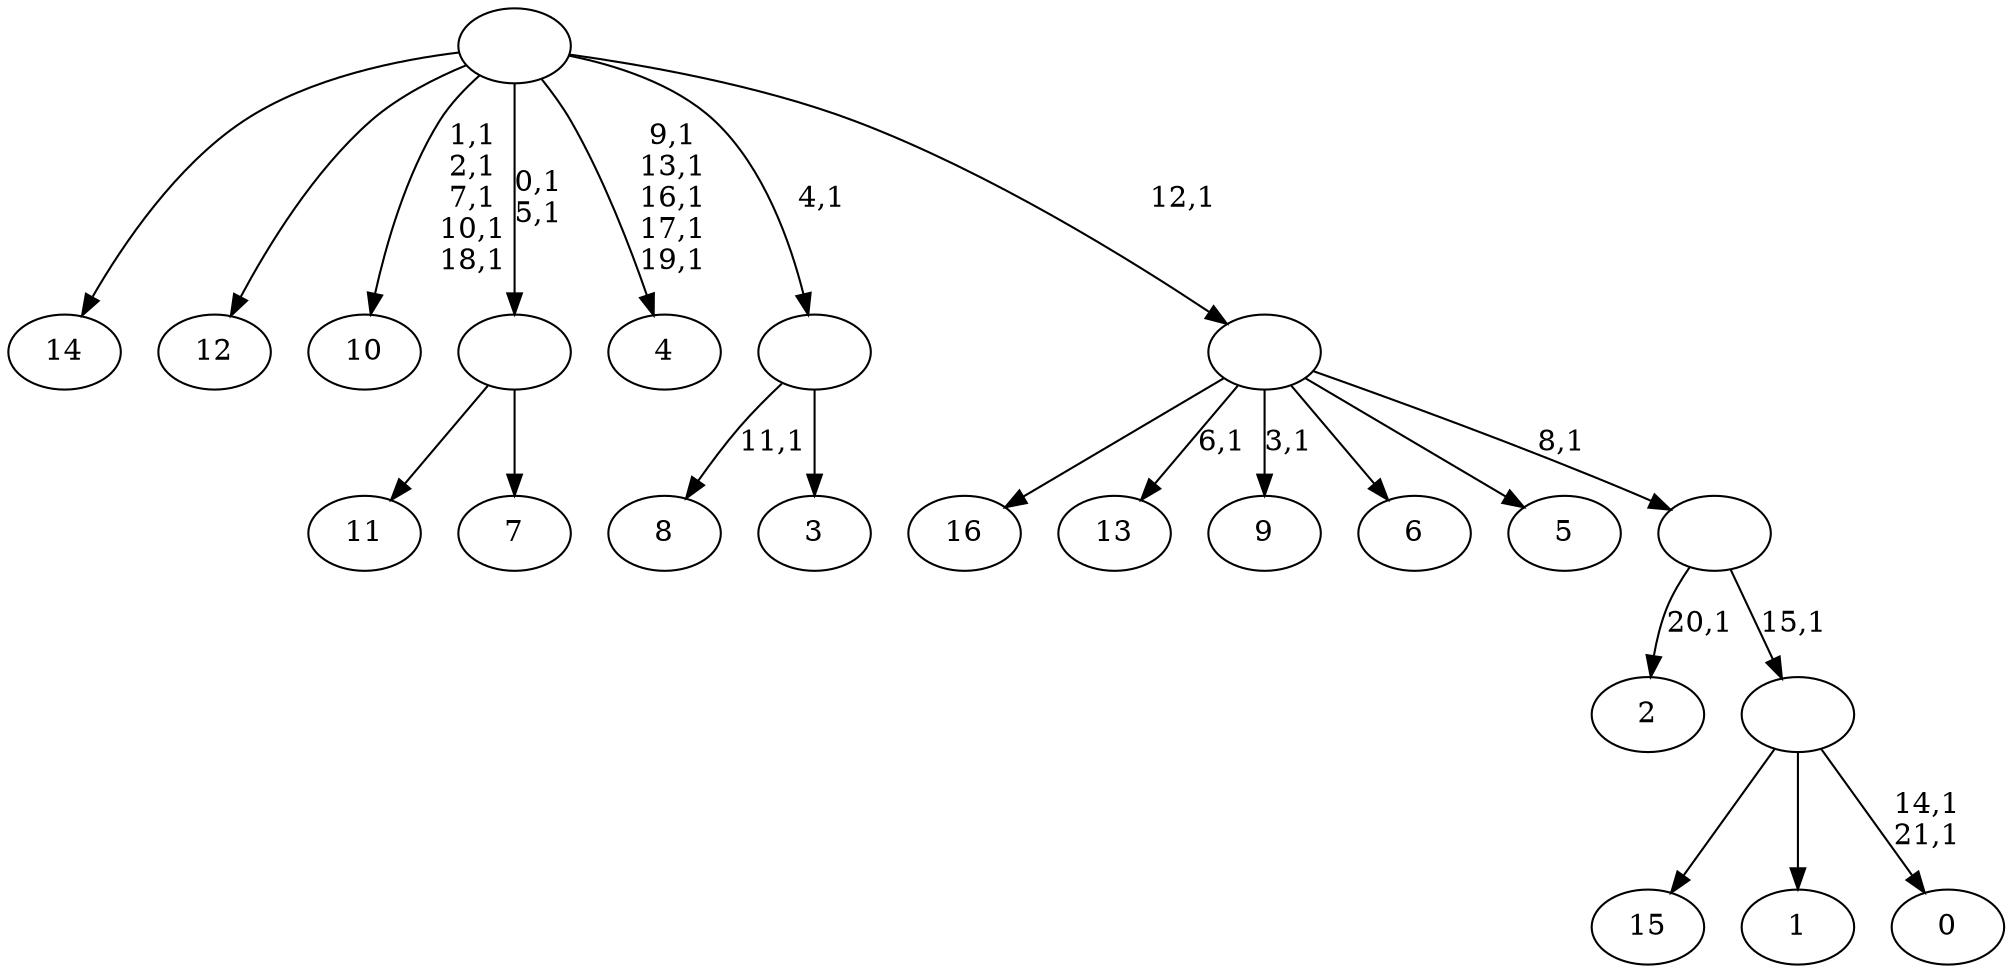 digraph T {
	39 [label="16"]
	38 [label="15"]
	37 [label="14"]
	36 [label="13"]
	34 [label="12"]
	33 [label="11"]
	32 [label="10"]
	26 [label="9"]
	24 [label="8"]
	22 [label="7"]
	21 [label=""]
	19 [label="6"]
	18 [label="5"]
	17 [label="4"]
	11 [label="3"]
	10 [label=""]
	9 [label="2"]
	7 [label="1"]
	6 [label="0"]
	3 [label=""]
	2 [label=""]
	1 [label=""]
	0 [label=""]
	21 -> 33 [label=""]
	21 -> 22 [label=""]
	10 -> 24 [label="11,1"]
	10 -> 11 [label=""]
	3 -> 6 [label="14,1\n21,1"]
	3 -> 38 [label=""]
	3 -> 7 [label=""]
	2 -> 9 [label="20,1"]
	2 -> 3 [label="15,1"]
	1 -> 26 [label="3,1"]
	1 -> 36 [label="6,1"]
	1 -> 39 [label=""]
	1 -> 19 [label=""]
	1 -> 18 [label=""]
	1 -> 2 [label="8,1"]
	0 -> 17 [label="9,1\n13,1\n16,1\n17,1\n19,1"]
	0 -> 21 [label="0,1\n5,1"]
	0 -> 32 [label="1,1\n2,1\n7,1\n10,1\n18,1"]
	0 -> 37 [label=""]
	0 -> 34 [label=""]
	0 -> 10 [label="4,1"]
	0 -> 1 [label="12,1"]
}
